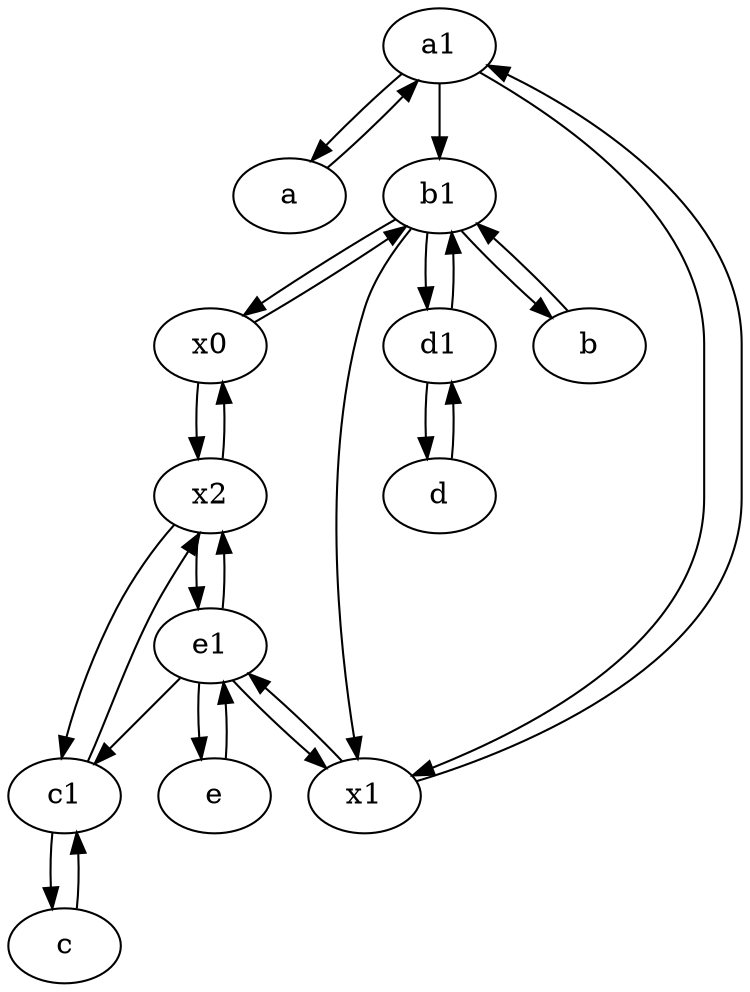 digraph  {
	a1 [pos="40,15!"];
	a [pos="40,10!"];
	x0;
	b1 [pos="45,20!"];
	e [pos="30,50!"];
	x2;
	x1;
	c1 [pos="30,15!"];
	d1 [pos="25,30!"];
	c [pos="20,10!"];
	b [pos="50,20!"];
	e1 [pos="25,45!"];
	d [pos="20,30!"];
	a1 -> b1;
	d -> d1;
	e1 -> c1;
	c1 -> c;
	b1 -> b;
	b1 -> x0;
	e1 -> x2;
	c1 -> x2;
	x1 -> a1;
	x2 -> x0;
	b1 -> x1;
	d1 -> d;
	x2 -> c1;
	a1 -> x1;
	a -> a1;
	b1 -> d1;
	b -> b1;
	x2 -> e1;
	a1 -> a;
	c -> c1;
	x0 -> x2;
	x0 -> b1;
	x1 -> e1;
	e1 -> x1;
	e1 -> e;
	e -> e1;
	d1 -> b1;

	}